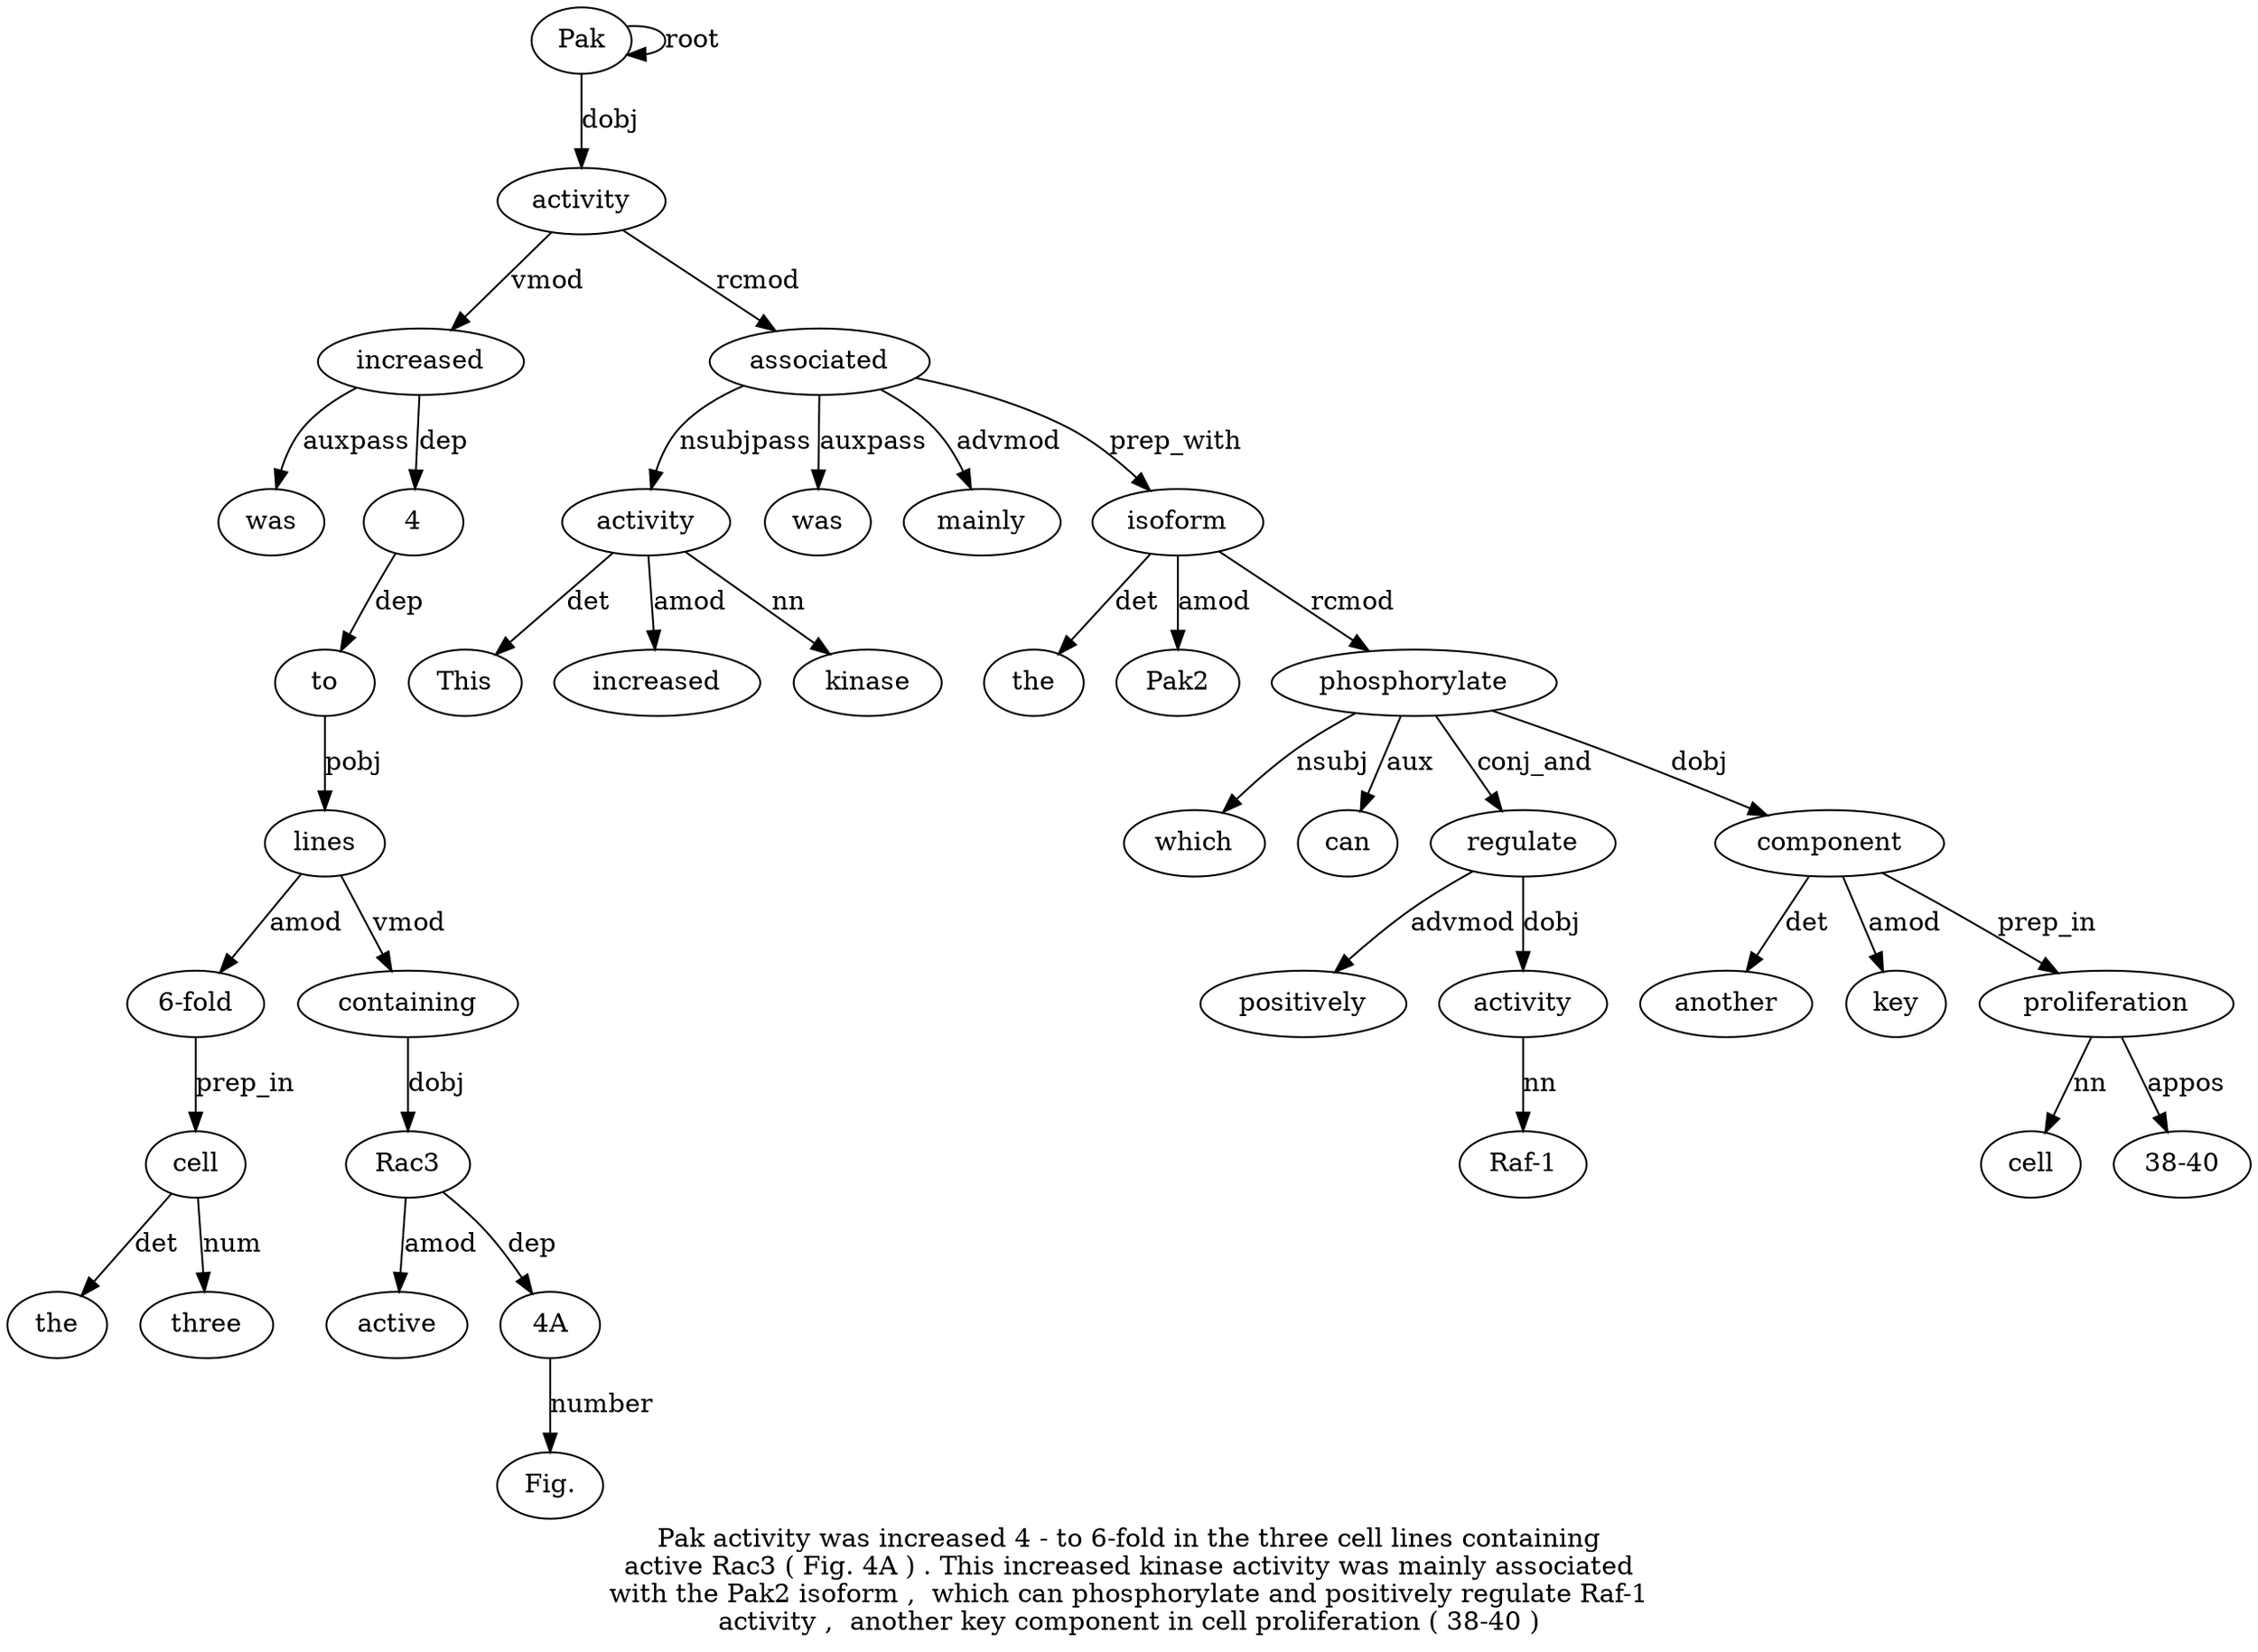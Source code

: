 digraph "Pak activity was increased 4 - to 6-fold in the three cell lines containing active Rac3 ( Fig. 4A ) . This increased kinase activity was mainly associated with the Pak2 isoform ,  which can phosphorylate and positively regulate Raf-1 activity ,  another key component in cell proliferation ( 38-40 )" {
label="Pak activity was increased 4 - to 6-fold in the three cell lines containing
active Rac3 ( Fig. 4A ) . This increased kinase activity was mainly associated
with the Pak2 isoform ,  which can phosphorylate and positively regulate Raf-1
activity ,  another key component in cell proliferation ( 38-40 )";
Pak1 [style=filled, fillcolor=white, label=Pak];
Pak1 -> Pak1  [label=root];
activity2 [style=filled, fillcolor=white, label=activity];
Pak1 -> activity2  [label=dobj];
increased4 [style=filled, fillcolor=white, label=increased];
was3 [style=filled, fillcolor=white, label=was];
increased4 -> was3  [label=auxpass];
activity2 -> increased4  [label=vmod];
45 [style=filled, fillcolor=white, label=4];
increased4 -> 45  [label=dep];
to7 [style=filled, fillcolor=white, label=to];
45 -> to7  [label=dep];
lines13 [style=filled, fillcolor=white, label=lines];
"6-fold8" [style=filled, fillcolor=white, label="6-fold"];
lines13 -> "6-fold8"  [label=amod];
cell12 [style=filled, fillcolor=white, label=cell];
the10 [style=filled, fillcolor=white, label=the];
cell12 -> the10  [label=det];
three11 [style=filled, fillcolor=white, label=three];
cell12 -> three11  [label=num];
"6-fold8" -> cell12  [label=prep_in];
to7 -> lines13  [label=pobj];
containing14 [style=filled, fillcolor=white, label=containing];
lines13 -> containing14  [label=vmod];
Rac316 [style=filled, fillcolor=white, label=Rac3];
active15 [style=filled, fillcolor=white, label=active];
Rac316 -> active15  [label=amod];
containing14 -> Rac316  [label=dobj];
"4A19" [style=filled, fillcolor=white, label="4A"];
"Fig.18" [style=filled, fillcolor=white, label="Fig."];
"4A19" -> "Fig.18"  [label=number];
Rac316 -> "4A19"  [label=dep];
activity25 [style=filled, fillcolor=white, label=activity];
This22 [style=filled, fillcolor=white, label=This];
activity25 -> This22  [label=det];
increased23 [style=filled, fillcolor=white, label=increased];
activity25 -> increased23  [label=amod];
kinase24 [style=filled, fillcolor=white, label=kinase];
activity25 -> kinase24  [label=nn];
associated28 [style=filled, fillcolor=white, label=associated];
associated28 -> activity25  [label=nsubjpass];
was26 [style=filled, fillcolor=white, label=was];
associated28 -> was26  [label=auxpass];
mainly27 [style=filled, fillcolor=white, label=mainly];
associated28 -> mainly27  [label=advmod];
activity2 -> associated28  [label=rcmod];
isoform32 [style=filled, fillcolor=white, label=isoform];
the30 [style=filled, fillcolor=white, label=the];
isoform32 -> the30  [label=det];
Pak231 [style=filled, fillcolor=white, label=Pak2];
isoform32 -> Pak231  [label=amod];
associated28 -> isoform32  [label=prep_with];
phosphorylate36 [style=filled, fillcolor=white, label=phosphorylate];
which34 [style=filled, fillcolor=white, label=which];
phosphorylate36 -> which34  [label=nsubj];
can35 [style=filled, fillcolor=white, label=can];
phosphorylate36 -> can35  [label=aux];
isoform32 -> phosphorylate36  [label=rcmod];
regulate39 [style=filled, fillcolor=white, label=regulate];
positively38 [style=filled, fillcolor=white, label=positively];
regulate39 -> positively38  [label=advmod];
phosphorylate36 -> regulate39  [label=conj_and];
activity41 [style=filled, fillcolor=white, label=activity];
"Raf-140" [style=filled, fillcolor=white, label="Raf-1"];
activity41 -> "Raf-140"  [label=nn];
regulate39 -> activity41  [label=dobj];
component45 [style=filled, fillcolor=white, label=component];
another43 [style=filled, fillcolor=white, label=another];
component45 -> another43  [label=det];
key44 [style=filled, fillcolor=white, label=key];
component45 -> key44  [label=amod];
phosphorylate36 -> component45  [label=dobj];
proliferation48 [style=filled, fillcolor=white, label=proliferation];
cell47 [style=filled, fillcolor=white, label=cell];
proliferation48 -> cell47  [label=nn];
component45 -> proliferation48  [label=prep_in];
"38-405" [style=filled, fillcolor=white, label="38-40"];
proliferation48 -> "38-405"  [label=appos];
}
